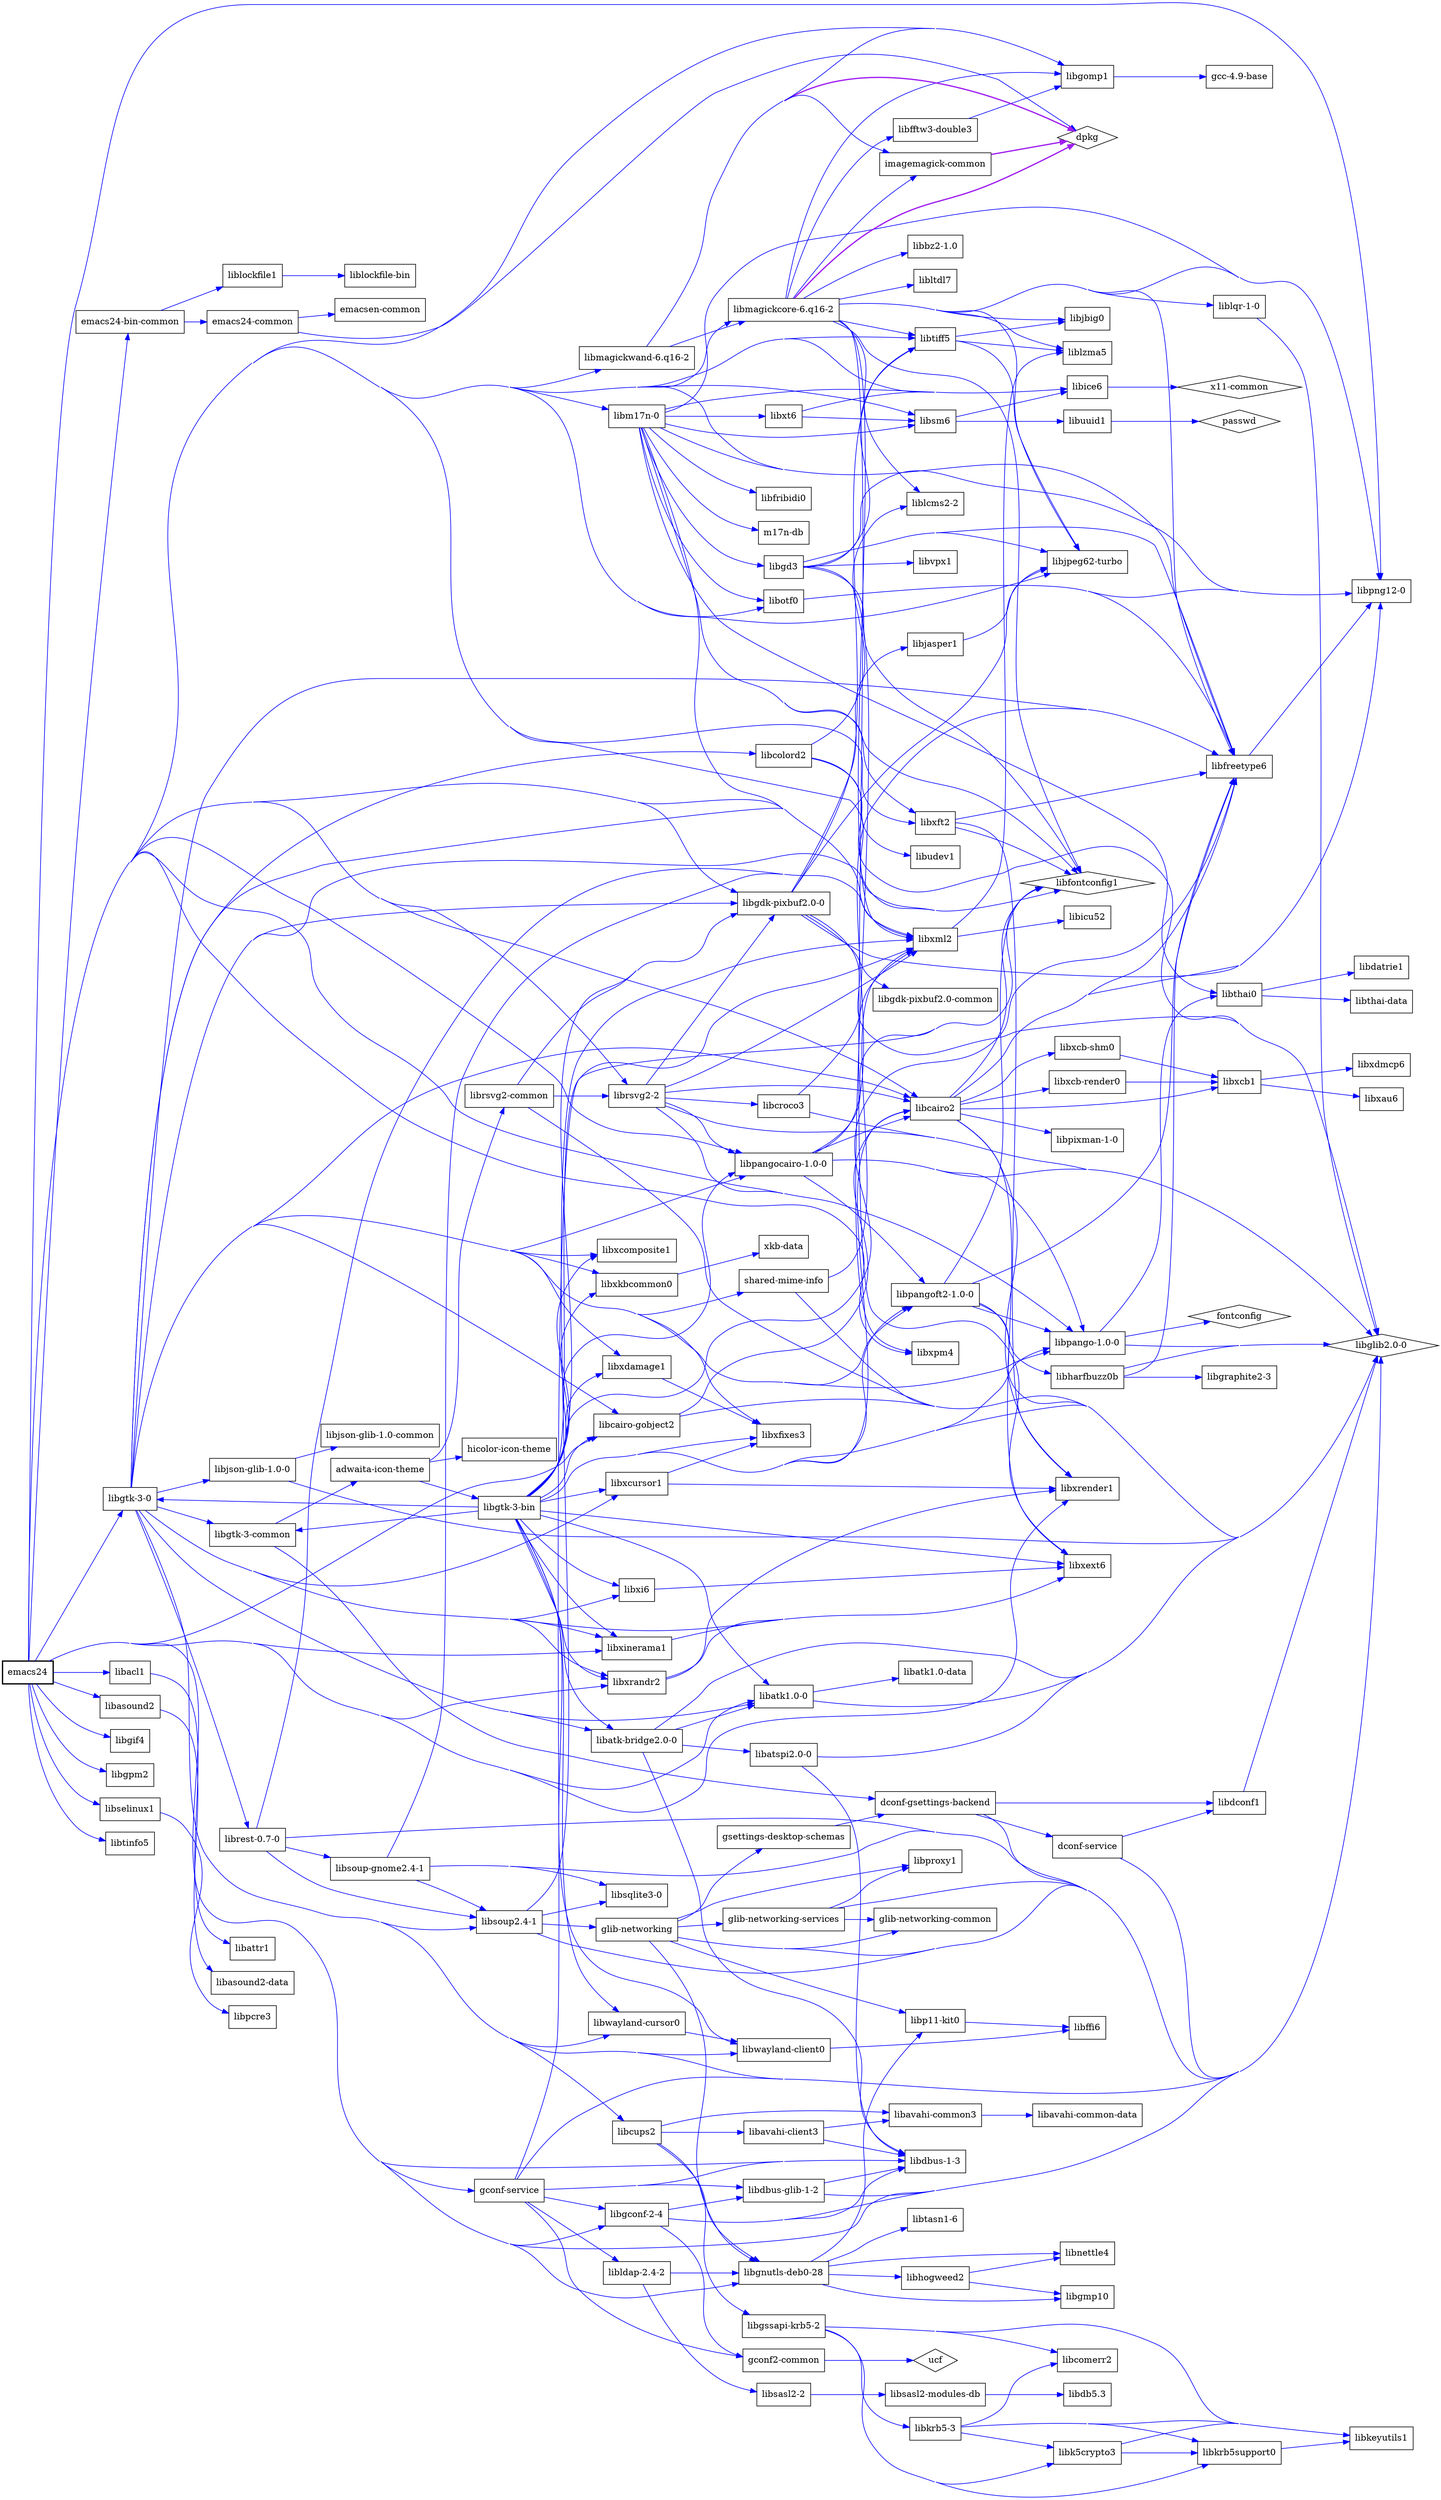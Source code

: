 // grafo de dependências do pacote emacs24 num sistema Debian GNU/Linux
//
// gerado com o comando
//
// debtree --no-recommends \
//         --no-alternatives \
//         --no-provides \
//         --no-versions \
//         --no-conflicts \
//         --condense \
//         emacs24

strict digraph "emacs24" {
        rankdir=LR;
        concentrate=true;
        node [shape=box];
        "emacs24" -> "emacs24-bin-common" [color=blue];
        "emacs24-bin-common" -> "emacs24-common" [color=blue];
        "emacs24-common" -> "emacsen-common" [color=blue];
        "emacs24-common" -> "dpkg" [color=blue];
        "emacs24-bin-common" -> "liblockfile1" [color=blue];
        "liblockfile1" -> "liblockfile-bin" [color=blue];
        "emacs24" -> "gconf-service" [color=blue];
        "gconf-service" -> "libdbus-1-3" [color=blue];
        "gconf-service" -> "libdbus-glib-1-2" [color=blue];
        "libdbus-glib-1-2" -> "libdbus-1-3" [color=blue];
        "libdbus-glib-1-2" -> "libglib2.0-0" [color=blue];
        "gconf-service" -> "libgconf-2-4" [color=blue];
        "libgconf-2-4" -> "libdbus-1-3" [color=blue];
        "libgconf-2-4" -> "libdbus-glib-1-2" [color=blue];
        "libgconf-2-4" -> "libglib2.0-0" [color=blue];
        "libgconf-2-4" -> "gconf2-common" [color=blue];
        "gconf2-common" -> "ucf" [color=blue];
        "gconf-service" -> "libglib2.0-0" [color=blue];
        "gconf-service" -> "libldap-2.4-2" [color=blue];
        "libldap-2.4-2" -> "libgnutls-deb0-28" [color=blue];
        "libgnutls-deb0-28" -> "libgmp10" [color=blue];
        "libgnutls-deb0-28" -> "libhogweed2" [color=blue];
        "libhogweed2" -> "libgmp10" [color=blue];
        "libhogweed2" -> "libnettle4" [color=blue];
        "libgnutls-deb0-28" -> "libnettle4" [color=blue];
        "libgnutls-deb0-28" -> "libp11-kit0" [color=blue];
        "libp11-kit0" -> "libffi6" [color=blue];
        "libgnutls-deb0-28" -> "libtasn1-6" [color=blue];
        "libldap-2.4-2" -> "libsasl2-2" [color=blue];
        "libsasl2-2" -> "libsasl2-modules-db" [color=blue];
        "libsasl2-modules-db" -> "libdb5.3" [color=blue];
        "gconf-service" -> "libxml2" [color=blue];
        "libxml2" -> "libicu52" [color=blue];
        "libxml2" -> "liblzma5" [color=blue];
        "gconf-service" -> "gconf2-common" [color=blue];
        "emacs24" -> "libacl1" [color=blue];
        "libacl1" -> "libattr1" [color=blue];
        "emacs24" -> "libasound2" [color=blue];
        "libasound2" -> "libasound2-data" [color=blue];
        "emacs24" -> "libatk1.0-0" [color=blue];
        "libatk1.0-0" -> "libglib2.0-0" [color=blue];
        "libatk1.0-0" -> "libatk1.0-data" [color=blue];
        "emacs24" -> "libcairo-gobject2" [color=blue];
        "libcairo-gobject2" -> "libcairo2" [color=blue];
        "libcairo2" -> "libfontconfig1" [color=blue];
        "libcairo2" -> "libfreetype6" [color=blue];
        "libfreetype6" -> "libpng12-0" [color=blue];
        "libcairo2" -> "libpixman-1-0" [color=blue];
        "libcairo2" -> "libpng12-0" [color=blue];
        "libcairo2" -> "libxcb-render0" [color=blue];
        "libxcb-render0" -> "libxcb1" [color=blue];
        "libxcb1" -> "libxau6" [color=blue];
        "libxcb1" -> "libxdmcp6" [color=blue];
        "libcairo2" -> "libxcb-shm0" [color=blue];
        "libxcb-shm0" -> "libxcb1" [color=blue];
        "libcairo2" -> "libxcb1" [color=blue];
        "libcairo2" -> "libxext6" [color=blue];
        "libcairo2" -> "libxrender1" [color=blue];
        "libcairo-gobject2" -> "libglib2.0-0" [color=blue];
        "emacs24" -> "libcairo2" [color=blue];
        "emacs24" -> "libdbus-1-3" [color=blue];
        "emacs24" -> "libfontconfig1" [color=blue];
        "emacs24" -> "libfreetype6" [color=blue];
        "emacs24" -> "libgconf-2-4" [color=blue];
        "emacs24" -> "libgdk-pixbuf2.0-0" [color=blue];
        "libgdk-pixbuf2.0-0" -> "libglib2.0-0" [color=blue];
        "libgdk-pixbuf2.0-0" -> "libjasper1" [color=blue];
        "libjasper1" -> "libjpeg62-turbo" [color=blue];
        "libgdk-pixbuf2.0-0" -> "libjpeg62-turbo" [color=blue];
        "libgdk-pixbuf2.0-0" -> "libpng12-0" [color=blue];
        "libgdk-pixbuf2.0-0" -> "libtiff5" [color=blue];
        "libtiff5" -> "libjbig0" [color=blue];
        "libtiff5" -> "libjpeg62-turbo" [color=blue];
        "libtiff5" -> "liblzma5" [color=blue];
        "libgdk-pixbuf2.0-0" -> "libgdk-pixbuf2.0-common" [color=blue];
        "emacs24" -> "libgif4" [color=blue];
        "emacs24" -> "libglib2.0-0" [color=blue];
        "emacs24" -> "libgnutls-deb0-28" [color=blue];
        "emacs24" -> "libgomp1" [color=blue];
        "libgomp1" -> "gcc-4.9-base" [color=blue];
        "emacs24" -> "libgpm2" [color=blue];
        "emacs24" -> "libgtk-3-0" [color=blue];
        "libgtk-3-0" -> "libgtk-3-common" [color=blue];
        "libgtk-3-common" -> "dconf-gsettings-backend" [color=blue];
        "dconf-gsettings-backend" -> "libglib2.0-0" [color=blue];
        "dconf-gsettings-backend" -> "dconf-service" [color=blue];
        "dconf-service" -> "libglib2.0-0" [color=blue];
        "dconf-service" -> "libdconf1" [color=blue];
        "libdconf1" -> "libglib2.0-0" [color=blue];
        "dconf-gsettings-backend" -> "dconf-service" [color=blue];
        "dconf-gsettings-backend" -> "libdconf1" [color=blue];
        "libgtk-3-common" -> "adwaita-icon-theme" [color=blue];
        "adwaita-icon-theme" -> "hicolor-icon-theme" [color=blue];
        "adwaita-icon-theme" -> "libgtk-3-bin" [color=blue];
        "libgtk-3-bin" -> "libatk-bridge2.0-0" [color=blue];
        "libatk-bridge2.0-0" -> "libatk1.0-0" [color=blue];
        "libatk-bridge2.0-0" -> "libatspi2.0-0" [color=blue];
        "libatspi2.0-0" -> "libdbus-1-3" [color=blue];
        "libatspi2.0-0" -> "libglib2.0-0" [color=blue];
        "libatk-bridge2.0-0" -> "libdbus-1-3" [color=blue];
        "libatk-bridge2.0-0" -> "libglib2.0-0" [color=blue];
        "libgtk-3-bin" -> "libatk1.0-0" [color=blue];
        "libgtk-3-bin" -> "libcairo-gobject2" [color=blue];
        "libgtk-3-bin" -> "libcairo2" [color=blue];
        "libgtk-3-bin" -> "libfontconfig1" [color=blue];
        "libgtk-3-bin" -> "libfreetype6" [color=blue];
        "libgtk-3-bin" -> "libgdk-pixbuf2.0-0" [color=blue];
        "libgtk-3-bin" -> "libglib2.0-0" [color=blue];
        "libgtk-3-bin" -> "libgtk-3-0" [color=blue];
        "libgtk-3-bin" -> "libpango-1.0-0" [color=blue];
        "libpango-1.0-0" -> "fontconfig" [color=blue];
        "libpango-1.0-0" -> "libglib2.0-0" [color=blue];
        "libpango-1.0-0" -> "libthai0" [color=blue];
        "libthai0" -> "libthai-data" [color=blue];
        "libthai0" -> "libdatrie1" [color=blue];
        "libgtk-3-bin" -> "libpangocairo-1.0-0" [color=blue];
        "libpangocairo-1.0-0" -> "libcairo2" [color=blue];
        "libpangocairo-1.0-0" -> "libfontconfig1" [color=blue];
        "libpangocairo-1.0-0" -> "libfreetype6" [color=blue];
        "libpangocairo-1.0-0" -> "libglib2.0-0" [color=blue];
        "libpangocairo-1.0-0" -> "libpango-1.0-0" [color=blue];
        "libpangocairo-1.0-0" -> "libpangoft2-1.0-0" [color=blue];
        "libpangoft2-1.0-0" -> "libfontconfig1" [color=blue];
        "libpangoft2-1.0-0" -> "libfreetype6" [color=blue];
        "libpangoft2-1.0-0" -> "libglib2.0-0" [color=blue];
        "libpangoft2-1.0-0" -> "libharfbuzz0b" [color=blue];
        "libharfbuzz0b" -> "libfreetype6" [color=blue];
        "libharfbuzz0b" -> "libglib2.0-0" [color=blue];
        "libharfbuzz0b" -> "libgraphite2-3" [color=blue];
        "libpangoft2-1.0-0" -> "libpango-1.0-0" [color=blue];
        "libgtk-3-bin" -> "libpangoft2-1.0-0" [color=blue];
        "libgtk-3-bin" -> "libwayland-client0" [color=blue];
        "libwayland-client0" -> "libffi6" [color=blue];
        "libgtk-3-bin" -> "libwayland-cursor0" [color=blue];
        "libwayland-cursor0" -> "libwayland-client0" [color=blue];
        "libgtk-3-bin" -> "libxcomposite1" [color=blue];
        "libgtk-3-bin" -> "libxcursor1" [color=blue];
        "libxcursor1" -> "libxfixes3" [color=blue];
        "libxcursor1" -> "libxrender1" [color=blue];
        "libgtk-3-bin" -> "libxdamage1" [color=blue];
        "libxdamage1" -> "libxfixes3" [color=blue];
        "libgtk-3-bin" -> "libxext6" [color=blue];
        "libgtk-3-bin" -> "libxfixes3" [color=blue];
        "libgtk-3-bin" -> "libxi6" [color=blue];
        "libxi6" -> "libxext6" [color=blue];
        "libgtk-3-bin" -> "libxinerama1" [color=blue];
        "libxinerama1" -> "libxext6" [color=blue];
        "libgtk-3-bin" -> "libxkbcommon0" [color=blue];
        "libxkbcommon0" -> "xkb-data" [color=blue];
        "libgtk-3-bin" -> "libxrandr2" [color=blue];
        "libxrandr2" -> "libxext6" [color=blue];
        "libxrandr2" -> "libxrender1" [color=blue];
        "libgtk-3-bin" -> "libgtk-3-common" [color=blue];
        "adwaita-icon-theme" -> "librsvg2-common" [color=blue];
        "librsvg2-common" -> "libgdk-pixbuf2.0-0" [color=blue];
        "librsvg2-common" -> "libglib2.0-0" [color=blue];
        "librsvg2-common" -> "librsvg2-2" [color=blue];
        "librsvg2-2" -> "libcairo2" [color=blue];
        "librsvg2-2" -> "libcroco3" [color=blue];
        "libcroco3" -> "libglib2.0-0" [color=blue];
        "libcroco3" -> "libxml2" [color=blue];
        "librsvg2-2" -> "libgdk-pixbuf2.0-0" [color=blue];
        "librsvg2-2" -> "libglib2.0-0" [color=blue];
        "librsvg2-2" -> "libpango-1.0-0" [color=blue];
        "librsvg2-2" -> "libpangocairo-1.0-0" [color=blue];
        "librsvg2-2" -> "libxml2" [color=blue];
        "libgtk-3-0" -> "libatk-bridge2.0-0" [color=blue];
        "libgtk-3-0" -> "libatk1.0-0" [color=blue];
        "libgtk-3-0" -> "libcairo-gobject2" [color=blue];
        "libgtk-3-0" -> "libcairo2" [color=blue];
        "libgtk-3-0" -> "libcolord2" [color=blue];
        "libcolord2" -> "libglib2.0-0" [color=blue];
        "libcolord2" -> "liblcms2-2" [color=blue];
        "libcolord2" -> "libudev1" [color=blue];
        "libgtk-3-0" -> "libcups2" [color=blue];
        "libcups2" -> "libavahi-client3" [color=blue];
        "libavahi-client3" -> "libavahi-common3" [color=blue];
        "libavahi-common3" -> "libavahi-common-data" [color=blue];
        "libavahi-client3" -> "libdbus-1-3" [color=blue];
        "libcups2" -> "libavahi-common3" [color=blue];
        "libcups2" -> "libgnutls-deb0-28" [color=blue];
        "libcups2" -> "libgssapi-krb5-2" [color=blue];
        "libgssapi-krb5-2" -> "libcomerr2" [color=blue];
        "libgssapi-krb5-2" -> "libk5crypto3" [color=blue];
        "libk5crypto3" -> "libkeyutils1" [color=blue];
        "libk5crypto3" -> "libkrb5support0" [color=blue];
        "libkrb5support0" -> "libkeyutils1" [color=blue];
        "libgssapi-krb5-2" -> "libkeyutils1" [color=blue];
        "libgssapi-krb5-2" -> "libkrb5-3" [color=blue];
        "libkrb5-3" -> "libcomerr2" [color=blue];
        "libkrb5-3" -> "libk5crypto3" [color=blue];
        "libkrb5-3" -> "libkeyutils1" [color=blue];
        "libkrb5-3" -> "libkrb5support0" [color=blue];
        "libgssapi-krb5-2" -> "libkrb5support0" [color=blue];
        "libgtk-3-0" -> "libfontconfig1" [color=blue];
        "libgtk-3-0" -> "libfreetype6" [color=blue];
        "libgtk-3-0" -> "libgdk-pixbuf2.0-0" [color=blue];
        "libgtk-3-0" -> "libglib2.0-0" [color=blue];
        "libgtk-3-0" -> "libjson-glib-1.0-0" [color=blue];
        "libjson-glib-1.0-0" -> "libglib2.0-0" [color=blue];
        "libjson-glib-1.0-0" -> "libjson-glib-1.0-common" [color=blue];
        "libgtk-3-0" -> "libpango-1.0-0" [color=blue];
        "libgtk-3-0" -> "libpangocairo-1.0-0" [color=blue];
        "libgtk-3-0" -> "libpangoft2-1.0-0" [color=blue];
        "libgtk-3-0" -> "librest-0.7-0" [color=blue];
        "librest-0.7-0" -> "libglib2.0-0" [color=blue];
        "librest-0.7-0" -> "libsoup-gnome2.4-1" [color=blue];
        "libsoup-gnome2.4-1" -> "libglib2.0-0" [color=blue];
        "libsoup-gnome2.4-1" -> "libsoup2.4-1" [color=blue];
        "libsoup2.4-1" -> "libglib2.0-0" [color=blue];
        "libsoup2.4-1" -> "libsqlite3-0" [color=blue];
        "libsoup2.4-1" -> "libxml2" [color=blue];
        "libsoup2.4-1" -> "glib-networking" [color=blue];
        "glib-networking" -> "libglib2.0-0" [color=blue];
        "glib-networking" -> "libgnutls-deb0-28" [color=blue];
        "glib-networking" -> "libp11-kit0" [color=blue];
        "glib-networking" -> "libproxy1" [color=blue];
        "glib-networking" -> "glib-networking-services" [color=blue];
        "glib-networking-services" -> "libglib2.0-0" [color=blue];
        "glib-networking-services" -> "libproxy1" [color=blue];
        "glib-networking-services" -> "glib-networking-common" [color=blue];
        "glib-networking" -> "glib-networking-services" [color=blue];
        "glib-networking" -> "glib-networking-common" [color=blue];
        "glib-networking" -> "gsettings-desktop-schemas" [color=blue];
        "gsettings-desktop-schemas" -> "dconf-gsettings-backend" [color=blue];
        "libsoup-gnome2.4-1" -> "libsqlite3-0" [color=blue];
        "libsoup-gnome2.4-1" -> "libxml2" [color=blue];
        "librest-0.7-0" -> "libsoup2.4-1" [color=blue];
        "librest-0.7-0" -> "libxml2" [color=blue];
        "libgtk-3-0" -> "libsoup2.4-1" [color=blue];
        "libgtk-3-0" -> "libwayland-client0" [color=blue];
        "libgtk-3-0" -> "libwayland-cursor0" [color=blue];
        "libgtk-3-0" -> "libxcomposite1" [color=blue];
        "libgtk-3-0" -> "libxcursor1" [color=blue];
        "libgtk-3-0" -> "libxdamage1" [color=blue];
        "libgtk-3-0" -> "libxext6" [color=blue];
        "libgtk-3-0" -> "libxfixes3" [color=blue];
        "libgtk-3-0" -> "libxi6" [color=blue];
        "libgtk-3-0" -> "libxinerama1" [color=blue];
        "libgtk-3-0" -> "libxkbcommon0" [color=blue];
        "libgtk-3-0" -> "libxml2" [color=blue];
        "libgtk-3-0" -> "libxrandr2" [color=blue];
        "libgtk-3-0" -> "shared-mime-info" [color=blue];
        "shared-mime-info" -> "libglib2.0-0" [color=blue];
        "shared-mime-info" -> "libxml2" [color=blue];
        "emacs24" -> "libice6" [color=blue];
        "libice6" -> "x11-common" [color=blue];
        "emacs24" -> "libjpeg62-turbo" [color=blue];
        "emacs24" -> "libm17n-0" [color=blue];
        "libm17n-0" -> "libfontconfig1" [color=blue];
        "libm17n-0" -> "libfreetype6" [color=blue];
        "libm17n-0" -> "libfribidi0" [color=blue];
        "libm17n-0" -> "libgd3" [color=blue];
        "libgd3" -> "libfontconfig1" [color=blue];
        "libgd3" -> "libfreetype6" [color=blue];
        "libgd3" -> "libjpeg62-turbo" [color=blue];
        "libgd3" -> "libpng12-0" [color=blue];
        "libgd3" -> "libtiff5" [color=blue];
        "libgd3" -> "libvpx1" [color=blue];
        "libgd3" -> "libxpm4" [color=blue];
        "libm17n-0" -> "libice6" [color=blue];
        "libm17n-0" -> "libotf0" [color=blue];
        "libotf0" -> "libfreetype6" [color=blue];
        "libotf0" -> "libpng12-0" [color=blue];
        "libm17n-0" -> "libpng12-0" [color=blue];
        "libm17n-0" -> "libsm6" [color=blue];
        "libsm6" -> "libice6" [color=blue];
        "libsm6" -> "libuuid1" [color=blue];
        "libuuid1" -> "passwd" [color=blue];
        "libm17n-0" -> "libthai0" [color=blue];
        "libm17n-0" -> "libxft2" [color=blue];
        "libxft2" -> "libfontconfig1" [color=blue];
        "libxft2" -> "libfreetype6" [color=blue];
        "libxft2" -> "libxrender1" [color=blue];
        "libm17n-0" -> "libxml2" [color=blue];
        "libm17n-0" -> "libxt6" [color=blue];
        "libxt6" -> "libice6" [color=blue];
        "libxt6" -> "libsm6" [color=blue];
        "libm17n-0" -> "m17n-db" [color=blue];
        "emacs24" -> "libmagickcore-6.q16-2" [color=blue];
        "libmagickcore-6.q16-2" -> "libbz2-1.0" [color=blue];
        "libmagickcore-6.q16-2" -> "libfftw3-double3" [color=blue];
        "libfftw3-double3" -> "libgomp1" [color=blue];
        "libmagickcore-6.q16-2" -> "libfontconfig1" [color=blue];
        "libmagickcore-6.q16-2" -> "libfreetype6" [color=blue];
        "libmagickcore-6.q16-2" -> "libgomp1" [color=blue];
        "libmagickcore-6.q16-2" -> "libjbig0" [color=blue];
        "libmagickcore-6.q16-2" -> "libjpeg62-turbo" [color=blue];
        "libmagickcore-6.q16-2" -> "liblcms2-2" [color=blue];
        "libmagickcore-6.q16-2" -> "liblqr-1-0" [color=blue];
        "liblqr-1-0" -> "libglib2.0-0" [color=blue];
        "libmagickcore-6.q16-2" -> "libltdl7" [color=blue];
        "libmagickcore-6.q16-2" -> "liblzma5" [color=blue];
        "libmagickcore-6.q16-2" -> "libpng12-0" [color=blue];
        "libmagickcore-6.q16-2" -> "libtiff5" [color=blue];
        "libmagickcore-6.q16-2" -> "libxext6" [color=blue];
        "libmagickcore-6.q16-2" -> "libxml2" [color=blue];
        "libmagickcore-6.q16-2" -> "imagemagick-common" [color=blue];
        "imagemagick-common" -> "dpkg" [color=purple,style=bold];
        "libmagickcore-6.q16-2" -> "dpkg" [color=purple,style=bold];
        "emacs24" -> "libmagickwand-6.q16-2" [color=blue];
        "libmagickwand-6.q16-2" -> "libgomp1" [color=blue];
        "libmagickwand-6.q16-2" -> "libmagickcore-6.q16-2" [color=blue];
        "libmagickwand-6.q16-2" -> "imagemagick-common" [color=blue];
        "libmagickwand-6.q16-2" -> "dpkg" [color=purple,style=bold];
        "emacs24" -> "libotf0" [color=blue];
        "emacs24" -> "libpango-1.0-0" [color=blue];
        "emacs24" -> "libpangocairo-1.0-0" [color=blue];
        "emacs24" -> "libpng12-0" [color=blue];
        "emacs24" -> "librsvg2-2" [color=blue];
        "emacs24" -> "libselinux1" [color=blue];
        "libselinux1" -> "libpcre3" [color=blue];
        "emacs24" -> "libsm6" [color=blue];
        "emacs24" -> "libtiff5" [color=blue];
        "emacs24" -> "libtinfo5" [color=blue];
        "emacs24" -> "libxft2" [color=blue];
        "emacs24" -> "libxinerama1" [color=blue];
        "emacs24" -> "libxml2" [color=blue];
        "emacs24" -> "libxpm4" [color=blue];
        "emacs24" -> "libxrandr2" [color=blue];
        "emacs24" -> "libxrender1" [color=blue];
        "emacs24" [style="setlinewidth(2)"]
        "dpkg" [shape=diamond];
        "fontconfig" [shape=diamond];
        "libfontconfig1" [shape=diamond];
        "libglib2.0-0" [shape=diamond];
        "passwd" [shape=diamond];
        "ucf" [shape=diamond];
        "x11-common" [shape=diamond];
}
